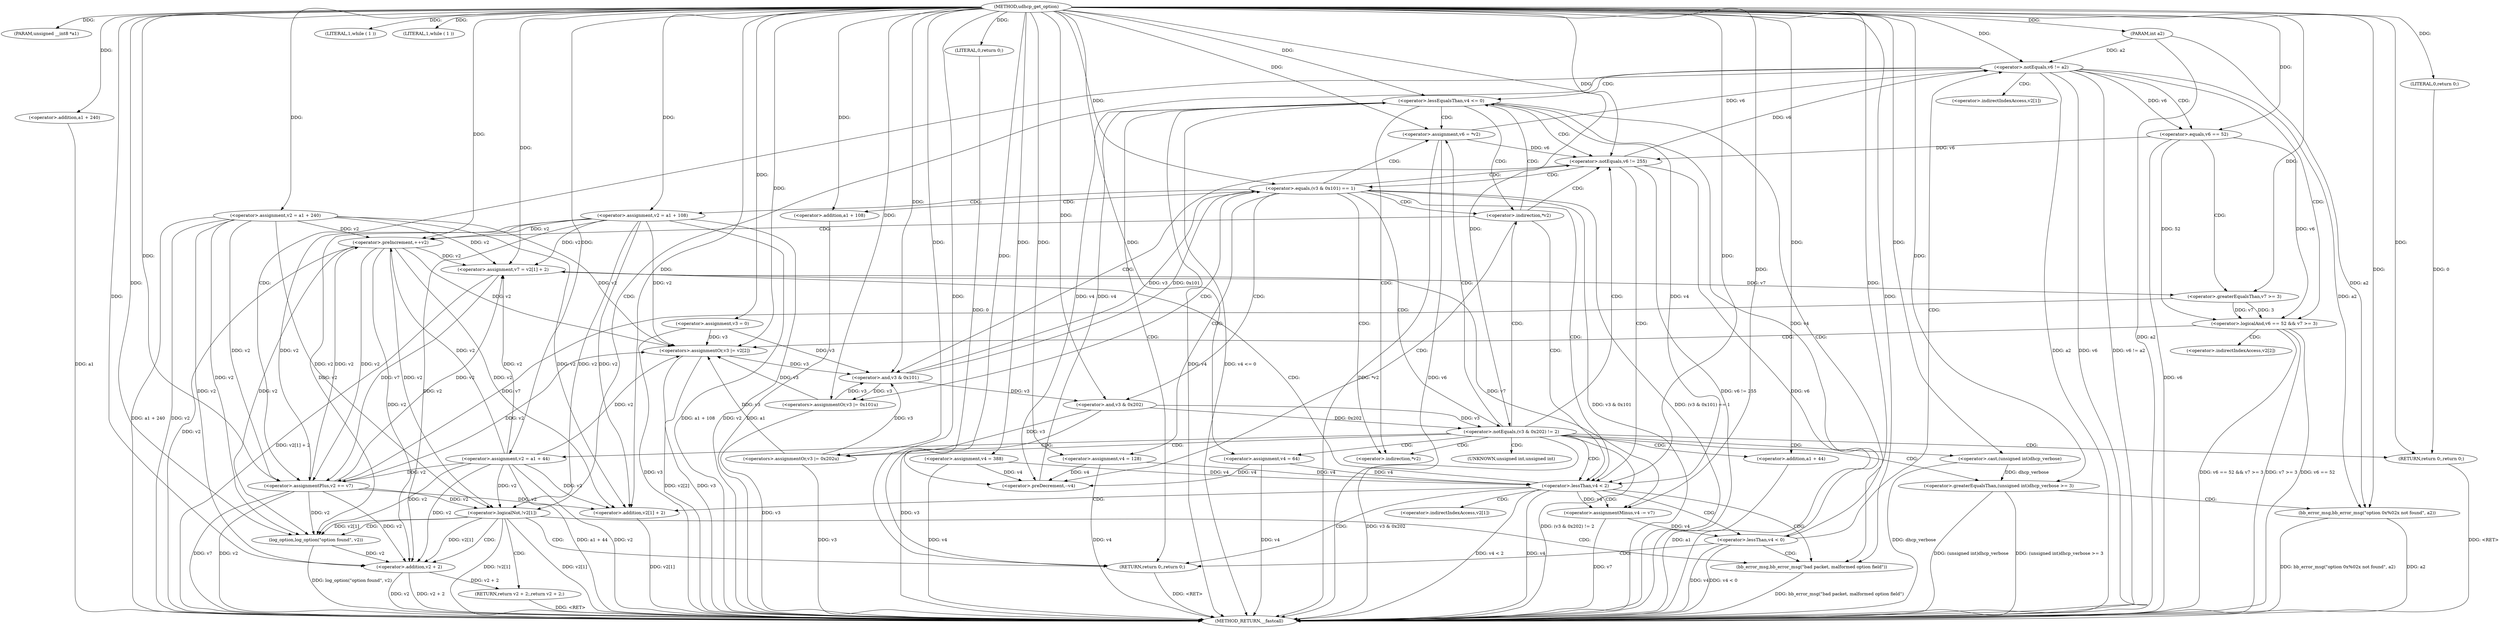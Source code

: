 digraph udhcp_get_option {  
"1000106" [label = "(METHOD,udhcp_get_option)" ]
"1000264" [label = "(METHOD_RETURN,__fastcall)" ]
"1000107" [label = "(PARAM,unsigned __int8 *a1)" ]
"1000108" [label = "(PARAM,int a2)" ]
"1000115" [label = "(<operator>.assignment,v2 = a1 + 240)" ]
"1000117" [label = "(<operator>.addition,a1 + 240)" ]
"1000120" [label = "(<operator>.assignment,v3 = 0)" ]
"1000123" [label = "(<operator>.assignment,v4 = 388)" ]
"1000127" [label = "(LITERAL,1,while ( 1 ))" ]
"1000130" [label = "(LITERAL,1,while ( 1 ))" ]
"1000132" [label = "(<operator>.assignment,v6 = *v2)" ]
"1000140" [label = "(<operator>.preDecrement,--v4)" ]
"1000142" [label = "(<operator>.preIncrement,++v2)" ]
"1000146" [label = "(<operator>.lessEqualsThan,v4 <= 0)" ]
"1000151" [label = "(<operator>.notEquals,v6 != 255)" ]
"1000156" [label = "(<operator>.equals,(v3 & 0x101) == 1)" ]
"1000157" [label = "(<operator>.and,v3 & 0x101)" ]
"1000162" [label = "(<operators>.assignmentOr,v3 |= 0x101u)" ]
"1000165" [label = "(<operator>.assignment,v2 = a1 + 108)" ]
"1000167" [label = "(<operator>.addition,a1 + 108)" ]
"1000170" [label = "(<operator>.assignment,v4 = 128)" ]
"1000176" [label = "(<operator>.notEquals,(v3 & 0x202) != 2)" ]
"1000177" [label = "(<operator>.and,v3 & 0x202)" ]
"1000183" [label = "(<operator>.greaterEqualsThan,(unsigned int)dhcp_verbose >= 3)" ]
"1000184" [label = "(<operator>.cast,(unsigned int)dhcp_verbose)" ]
"1000188" [label = "(bb_error_msg,bb_error_msg(\"option 0x%02x not found\", a2))" ]
"1000191" [label = "(RETURN,return 0;,return 0;)" ]
"1000192" [label = "(LITERAL,0,return 0;)" ]
"1000193" [label = "(<operators>.assignmentOr,v3 |= 0x202u)" ]
"1000196" [label = "(<operator>.assignment,v2 = a1 + 44)" ]
"1000198" [label = "(<operator>.addition,a1 + 44)" ]
"1000201" [label = "(<operator>.assignment,v4 = 64)" ]
"1000205" [label = "(<operator>.lessThan,v4 < 2)" ]
"1000209" [label = "(<operator>.assignment,v7 = v2[1] + 2)" ]
"1000211" [label = "(<operator>.addition,v2[1] + 2)" ]
"1000216" [label = "(<operator>.assignmentMinus,v4 -= v7)" ]
"1000220" [label = "(<operator>.lessThan,v4 < 0)" ]
"1000225" [label = "(<operator>.notEquals,v6 != a2)" ]
"1000230" [label = "(<operator>.logicalAnd,v6 == 52 && v7 >= 3)" ]
"1000231" [label = "(<operator>.equals,v6 == 52)" ]
"1000234" [label = "(<operator>.greaterEqualsThan,v7 >= 3)" ]
"1000237" [label = "(<operators>.assignmentOr,v3 |= v2[2])" ]
"1000242" [label = "(<operator>.assignmentPlus,v2 += v7)" ]
"1000247" [label = "(<operator>.logicalNot,!v2[1])" ]
"1000253" [label = "(bb_error_msg,bb_error_msg(\"bad packet, malformed option field\"))" ]
"1000255" [label = "(RETURN,return 0;,return 0;)" ]
"1000256" [label = "(LITERAL,0,return 0;)" ]
"1000257" [label = "(log_option,log_option(\"option found\", v2))" ]
"1000260" [label = "(RETURN,return v2 + 2;,return v2 + 2;)" ]
"1000261" [label = "(<operator>.addition,v2 + 2)" ]
"1000134" [label = "(<operator>.indirection,*v2)" ]
"1000137" [label = "(<operator>.indirection,*v2)" ]
"1000185" [label = "(UNKNOWN,unsigned int,unsigned int)" ]
"1000212" [label = "(<operator>.indirectIndexAccess,v2[1])" ]
"1000239" [label = "(<operator>.indirectIndexAccess,v2[2])" ]
"1000248" [label = "(<operator>.indirectIndexAccess,v2[1])" ]
  "1000255" -> "1000264"  [ label = "DDG: <RET>"] 
  "1000191" -> "1000264"  [ label = "DDG: <RET>"] 
  "1000260" -> "1000264"  [ label = "DDG: <RET>"] 
  "1000205" -> "1000264"  [ label = "DDG: v4 < 2"] 
  "1000123" -> "1000264"  [ label = "DDG: v4"] 
  "1000231" -> "1000264"  [ label = "DDG: v6"] 
  "1000211" -> "1000264"  [ label = "DDG: v2[1]"] 
  "1000165" -> "1000264"  [ label = "DDG: a1 + 108"] 
  "1000242" -> "1000264"  [ label = "DDG: v2"] 
  "1000216" -> "1000264"  [ label = "DDG: v7"] 
  "1000193" -> "1000264"  [ label = "DDG: v3"] 
  "1000142" -> "1000264"  [ label = "DDG: v2"] 
  "1000115" -> "1000264"  [ label = "DDG: a1 + 240"] 
  "1000198" -> "1000264"  [ label = "DDG: a1"] 
  "1000162" -> "1000264"  [ label = "DDG: v3"] 
  "1000237" -> "1000264"  [ label = "DDG: v2[2]"] 
  "1000165" -> "1000264"  [ label = "DDG: v2"] 
  "1000242" -> "1000264"  [ label = "DDG: v7"] 
  "1000117" -> "1000264"  [ label = "DDG: a1"] 
  "1000183" -> "1000264"  [ label = "DDG: (unsigned int)dhcp_verbose"] 
  "1000156" -> "1000264"  [ label = "DDG: v3 & 0x101"] 
  "1000177" -> "1000264"  [ label = "DDG: v3"] 
  "1000230" -> "1000264"  [ label = "DDG: v6 == 52 && v7 >= 3"] 
  "1000209" -> "1000264"  [ label = "DDG: v2[1] + 2"] 
  "1000220" -> "1000264"  [ label = "DDG: v4"] 
  "1000151" -> "1000264"  [ label = "DDG: v6"] 
  "1000230" -> "1000264"  [ label = "DDG: v7 >= 3"] 
  "1000120" -> "1000264"  [ label = "DDG: v3"] 
  "1000132" -> "1000264"  [ label = "DDG: *v2"] 
  "1000220" -> "1000264"  [ label = "DDG: v4 < 0"] 
  "1000225" -> "1000264"  [ label = "DDG: a2"] 
  "1000225" -> "1000264"  [ label = "DDG: v6"] 
  "1000183" -> "1000264"  [ label = "DDG: (unsigned int)dhcp_verbose >= 3"] 
  "1000132" -> "1000264"  [ label = "DDG: v6"] 
  "1000146" -> "1000264"  [ label = "DDG: v4"] 
  "1000253" -> "1000264"  [ label = "DDG: bb_error_msg(\"bad packet, malformed option field\")"] 
  "1000247" -> "1000264"  [ label = "DDG: !v2[1]"] 
  "1000188" -> "1000264"  [ label = "DDG: a2"] 
  "1000115" -> "1000264"  [ label = "DDG: v2"] 
  "1000261" -> "1000264"  [ label = "DDG: v2 + 2"] 
  "1000247" -> "1000264"  [ label = "DDG: v2[1]"] 
  "1000225" -> "1000264"  [ label = "DDG: v6 != a2"] 
  "1000230" -> "1000264"  [ label = "DDG: v6 == 52"] 
  "1000196" -> "1000264"  [ label = "DDG: a1 + 44"] 
  "1000188" -> "1000264"  [ label = "DDG: bb_error_msg(\"option 0x%02x not found\", a2)"] 
  "1000257" -> "1000264"  [ label = "DDG: log_option(\"option found\", v2)"] 
  "1000170" -> "1000264"  [ label = "DDG: v4"] 
  "1000156" -> "1000264"  [ label = "DDG: (v3 & 0x101) == 1"] 
  "1000205" -> "1000264"  [ label = "DDG: v4"] 
  "1000176" -> "1000264"  [ label = "DDG: v3 & 0x202"] 
  "1000176" -> "1000264"  [ label = "DDG: (v3 & 0x202) != 2"] 
  "1000237" -> "1000264"  [ label = "DDG: v3"] 
  "1000261" -> "1000264"  [ label = "DDG: v2"] 
  "1000201" -> "1000264"  [ label = "DDG: v4"] 
  "1000196" -> "1000264"  [ label = "DDG: v2"] 
  "1000146" -> "1000264"  [ label = "DDG: v4 <= 0"] 
  "1000167" -> "1000264"  [ label = "DDG: a1"] 
  "1000108" -> "1000264"  [ label = "DDG: a2"] 
  "1000151" -> "1000264"  [ label = "DDG: v6 != 255"] 
  "1000184" -> "1000264"  [ label = "DDG: dhcp_verbose"] 
  "1000106" -> "1000107"  [ label = "DDG: "] 
  "1000106" -> "1000108"  [ label = "DDG: "] 
  "1000106" -> "1000115"  [ label = "DDG: "] 
  "1000106" -> "1000117"  [ label = "DDG: "] 
  "1000106" -> "1000120"  [ label = "DDG: "] 
  "1000106" -> "1000123"  [ label = "DDG: "] 
  "1000106" -> "1000127"  [ label = "DDG: "] 
  "1000106" -> "1000130"  [ label = "DDG: "] 
  "1000106" -> "1000132"  [ label = "DDG: "] 
  "1000123" -> "1000140"  [ label = "DDG: v4"] 
  "1000146" -> "1000140"  [ label = "DDG: v4"] 
  "1000170" -> "1000140"  [ label = "DDG: v4"] 
  "1000201" -> "1000140"  [ label = "DDG: v4"] 
  "1000106" -> "1000140"  [ label = "DDG: "] 
  "1000115" -> "1000142"  [ label = "DDG: v2"] 
  "1000196" -> "1000142"  [ label = "DDG: v2"] 
  "1000242" -> "1000142"  [ label = "DDG: v2"] 
  "1000165" -> "1000142"  [ label = "DDG: v2"] 
  "1000106" -> "1000142"  [ label = "DDG: "] 
  "1000220" -> "1000146"  [ label = "DDG: v4"] 
  "1000140" -> "1000146"  [ label = "DDG: v4"] 
  "1000106" -> "1000146"  [ label = "DDG: "] 
  "1000132" -> "1000151"  [ label = "DDG: v6"] 
  "1000231" -> "1000151"  [ label = "DDG: v6"] 
  "1000106" -> "1000151"  [ label = "DDG: "] 
  "1000157" -> "1000156"  [ label = "DDG: v3"] 
  "1000157" -> "1000156"  [ label = "DDG: 0x101"] 
  "1000193" -> "1000157"  [ label = "DDG: v3"] 
  "1000162" -> "1000157"  [ label = "DDG: v3"] 
  "1000120" -> "1000157"  [ label = "DDG: v3"] 
  "1000237" -> "1000157"  [ label = "DDG: v3"] 
  "1000106" -> "1000157"  [ label = "DDG: "] 
  "1000106" -> "1000156"  [ label = "DDG: "] 
  "1000106" -> "1000162"  [ label = "DDG: "] 
  "1000157" -> "1000162"  [ label = "DDG: v3"] 
  "1000106" -> "1000165"  [ label = "DDG: "] 
  "1000106" -> "1000167"  [ label = "DDG: "] 
  "1000106" -> "1000170"  [ label = "DDG: "] 
  "1000177" -> "1000176"  [ label = "DDG: v3"] 
  "1000177" -> "1000176"  [ label = "DDG: 0x202"] 
  "1000157" -> "1000177"  [ label = "DDG: v3"] 
  "1000106" -> "1000177"  [ label = "DDG: "] 
  "1000106" -> "1000176"  [ label = "DDG: "] 
  "1000184" -> "1000183"  [ label = "DDG: dhcp_verbose"] 
  "1000106" -> "1000184"  [ label = "DDG: "] 
  "1000106" -> "1000183"  [ label = "DDG: "] 
  "1000106" -> "1000188"  [ label = "DDG: "] 
  "1000225" -> "1000188"  [ label = "DDG: a2"] 
  "1000108" -> "1000188"  [ label = "DDG: a2"] 
  "1000192" -> "1000191"  [ label = "DDG: 0"] 
  "1000106" -> "1000191"  [ label = "DDG: "] 
  "1000106" -> "1000192"  [ label = "DDG: "] 
  "1000106" -> "1000193"  [ label = "DDG: "] 
  "1000177" -> "1000193"  [ label = "DDG: v3"] 
  "1000106" -> "1000196"  [ label = "DDG: "] 
  "1000106" -> "1000198"  [ label = "DDG: "] 
  "1000106" -> "1000201"  [ label = "DDG: "] 
  "1000123" -> "1000205"  [ label = "DDG: v4"] 
  "1000146" -> "1000205"  [ label = "DDG: v4"] 
  "1000170" -> "1000205"  [ label = "DDG: v4"] 
  "1000201" -> "1000205"  [ label = "DDG: v4"] 
  "1000106" -> "1000205"  [ label = "DDG: "] 
  "1000165" -> "1000209"  [ label = "DDG: v2"] 
  "1000115" -> "1000209"  [ label = "DDG: v2"] 
  "1000196" -> "1000209"  [ label = "DDG: v2"] 
  "1000242" -> "1000209"  [ label = "DDG: v2"] 
  "1000142" -> "1000209"  [ label = "DDG: v2"] 
  "1000106" -> "1000209"  [ label = "DDG: "] 
  "1000165" -> "1000211"  [ label = "DDG: v2"] 
  "1000115" -> "1000211"  [ label = "DDG: v2"] 
  "1000196" -> "1000211"  [ label = "DDG: v2"] 
  "1000242" -> "1000211"  [ label = "DDG: v2"] 
  "1000142" -> "1000211"  [ label = "DDG: v2"] 
  "1000106" -> "1000211"  [ label = "DDG: "] 
  "1000209" -> "1000216"  [ label = "DDG: v7"] 
  "1000106" -> "1000216"  [ label = "DDG: "] 
  "1000205" -> "1000216"  [ label = "DDG: v4"] 
  "1000216" -> "1000220"  [ label = "DDG: v4"] 
  "1000106" -> "1000220"  [ label = "DDG: "] 
  "1000151" -> "1000225"  [ label = "DDG: v6"] 
  "1000132" -> "1000225"  [ label = "DDG: v6"] 
  "1000106" -> "1000225"  [ label = "DDG: "] 
  "1000108" -> "1000225"  [ label = "DDG: a2"] 
  "1000231" -> "1000230"  [ label = "DDG: v6"] 
  "1000231" -> "1000230"  [ label = "DDG: 52"] 
  "1000225" -> "1000231"  [ label = "DDG: v6"] 
  "1000106" -> "1000231"  [ label = "DDG: "] 
  "1000234" -> "1000230"  [ label = "DDG: v7"] 
  "1000234" -> "1000230"  [ label = "DDG: 3"] 
  "1000106" -> "1000234"  [ label = "DDG: "] 
  "1000209" -> "1000234"  [ label = "DDG: v7"] 
  "1000115" -> "1000237"  [ label = "DDG: v2"] 
  "1000196" -> "1000237"  [ label = "DDG: v2"] 
  "1000242" -> "1000237"  [ label = "DDG: v2"] 
  "1000142" -> "1000237"  [ label = "DDG: v2"] 
  "1000165" -> "1000237"  [ label = "DDG: v2"] 
  "1000193" -> "1000237"  [ label = "DDG: v3"] 
  "1000162" -> "1000237"  [ label = "DDG: v3"] 
  "1000120" -> "1000237"  [ label = "DDG: v3"] 
  "1000106" -> "1000237"  [ label = "DDG: "] 
  "1000234" -> "1000242"  [ label = "DDG: v7"] 
  "1000106" -> "1000242"  [ label = "DDG: "] 
  "1000209" -> "1000242"  [ label = "DDG: v7"] 
  "1000115" -> "1000242"  [ label = "DDG: v2"] 
  "1000196" -> "1000242"  [ label = "DDG: v2"] 
  "1000142" -> "1000242"  [ label = "DDG: v2"] 
  "1000165" -> "1000242"  [ label = "DDG: v2"] 
  "1000165" -> "1000247"  [ label = "DDG: v2"] 
  "1000115" -> "1000247"  [ label = "DDG: v2"] 
  "1000196" -> "1000247"  [ label = "DDG: v2"] 
  "1000242" -> "1000247"  [ label = "DDG: v2"] 
  "1000142" -> "1000247"  [ label = "DDG: v2"] 
  "1000106" -> "1000253"  [ label = "DDG: "] 
  "1000256" -> "1000255"  [ label = "DDG: 0"] 
  "1000106" -> "1000255"  [ label = "DDG: "] 
  "1000106" -> "1000256"  [ label = "DDG: "] 
  "1000106" -> "1000257"  [ label = "DDG: "] 
  "1000115" -> "1000257"  [ label = "DDG: v2"] 
  "1000247" -> "1000257"  [ label = "DDG: v2[1]"] 
  "1000196" -> "1000257"  [ label = "DDG: v2"] 
  "1000242" -> "1000257"  [ label = "DDG: v2"] 
  "1000142" -> "1000257"  [ label = "DDG: v2"] 
  "1000165" -> "1000257"  [ label = "DDG: v2"] 
  "1000261" -> "1000260"  [ label = "DDG: v2 + 2"] 
  "1000247" -> "1000261"  [ label = "DDG: v2[1]"] 
  "1000257" -> "1000261"  [ label = "DDG: v2"] 
  "1000106" -> "1000261"  [ label = "DDG: "] 
  "1000115" -> "1000261"  [ label = "DDG: v2"] 
  "1000196" -> "1000261"  [ label = "DDG: v2"] 
  "1000242" -> "1000261"  [ label = "DDG: v2"] 
  "1000142" -> "1000261"  [ label = "DDG: v2"] 
  "1000165" -> "1000261"  [ label = "DDG: v2"] 
  "1000137" -> "1000142"  [ label = "CDG: "] 
  "1000137" -> "1000140"  [ label = "CDG: "] 
  "1000137" -> "1000146"  [ label = "CDG: "] 
  "1000137" -> "1000205"  [ label = "CDG: "] 
  "1000137" -> "1000151"  [ label = "CDG: "] 
  "1000146" -> "1000255"  [ label = "CDG: "] 
  "1000146" -> "1000253"  [ label = "CDG: "] 
  "1000146" -> "1000137"  [ label = "CDG: "] 
  "1000146" -> "1000134"  [ label = "CDG: "] 
  "1000146" -> "1000132"  [ label = "CDG: "] 
  "1000146" -> "1000151"  [ label = "CDG: "] 
  "1000151" -> "1000205"  [ label = "CDG: "] 
  "1000151" -> "1000157"  [ label = "CDG: "] 
  "1000151" -> "1000156"  [ label = "CDG: "] 
  "1000156" -> "1000176"  [ label = "CDG: "] 
  "1000156" -> "1000170"  [ label = "CDG: "] 
  "1000156" -> "1000167"  [ label = "CDG: "] 
  "1000156" -> "1000165"  [ label = "CDG: "] 
  "1000156" -> "1000162"  [ label = "CDG: "] 
  "1000156" -> "1000177"  [ label = "CDG: "] 
  "1000156" -> "1000205"  [ label = "CDG: "] 
  "1000156" -> "1000137"  [ label = "CDG: "] 
  "1000156" -> "1000134"  [ label = "CDG: "] 
  "1000156" -> "1000132"  [ label = "CDG: "] 
  "1000156" -> "1000151"  [ label = "CDG: "] 
  "1000176" -> "1000191"  [ label = "CDG: "] 
  "1000176" -> "1000185"  [ label = "CDG: "] 
  "1000176" -> "1000184"  [ label = "CDG: "] 
  "1000176" -> "1000183"  [ label = "CDG: "] 
  "1000176" -> "1000201"  [ label = "CDG: "] 
  "1000176" -> "1000198"  [ label = "CDG: "] 
  "1000176" -> "1000196"  [ label = "CDG: "] 
  "1000176" -> "1000193"  [ label = "CDG: "] 
  "1000176" -> "1000205"  [ label = "CDG: "] 
  "1000176" -> "1000137"  [ label = "CDG: "] 
  "1000176" -> "1000134"  [ label = "CDG: "] 
  "1000176" -> "1000132"  [ label = "CDG: "] 
  "1000176" -> "1000151"  [ label = "CDG: "] 
  "1000183" -> "1000188"  [ label = "CDG: "] 
  "1000205" -> "1000220"  [ label = "CDG: "] 
  "1000205" -> "1000216"  [ label = "CDG: "] 
  "1000205" -> "1000212"  [ label = "CDG: "] 
  "1000205" -> "1000211"  [ label = "CDG: "] 
  "1000205" -> "1000209"  [ label = "CDG: "] 
  "1000205" -> "1000255"  [ label = "CDG: "] 
  "1000205" -> "1000253"  [ label = "CDG: "] 
  "1000220" -> "1000225"  [ label = "CDG: "] 
  "1000220" -> "1000255"  [ label = "CDG: "] 
  "1000220" -> "1000253"  [ label = "CDG: "] 
  "1000225" -> "1000231"  [ label = "CDG: "] 
  "1000225" -> "1000230"  [ label = "CDG: "] 
  "1000225" -> "1000248"  [ label = "CDG: "] 
  "1000225" -> "1000247"  [ label = "CDG: "] 
  "1000225" -> "1000242"  [ label = "CDG: "] 
  "1000225" -> "1000146"  [ label = "CDG: "] 
  "1000230" -> "1000239"  [ label = "CDG: "] 
  "1000230" -> "1000237"  [ label = "CDG: "] 
  "1000231" -> "1000234"  [ label = "CDG: "] 
  "1000247" -> "1000255"  [ label = "CDG: "] 
  "1000247" -> "1000253"  [ label = "CDG: "] 
  "1000247" -> "1000261"  [ label = "CDG: "] 
  "1000247" -> "1000260"  [ label = "CDG: "] 
  "1000247" -> "1000257"  [ label = "CDG: "] 
}
